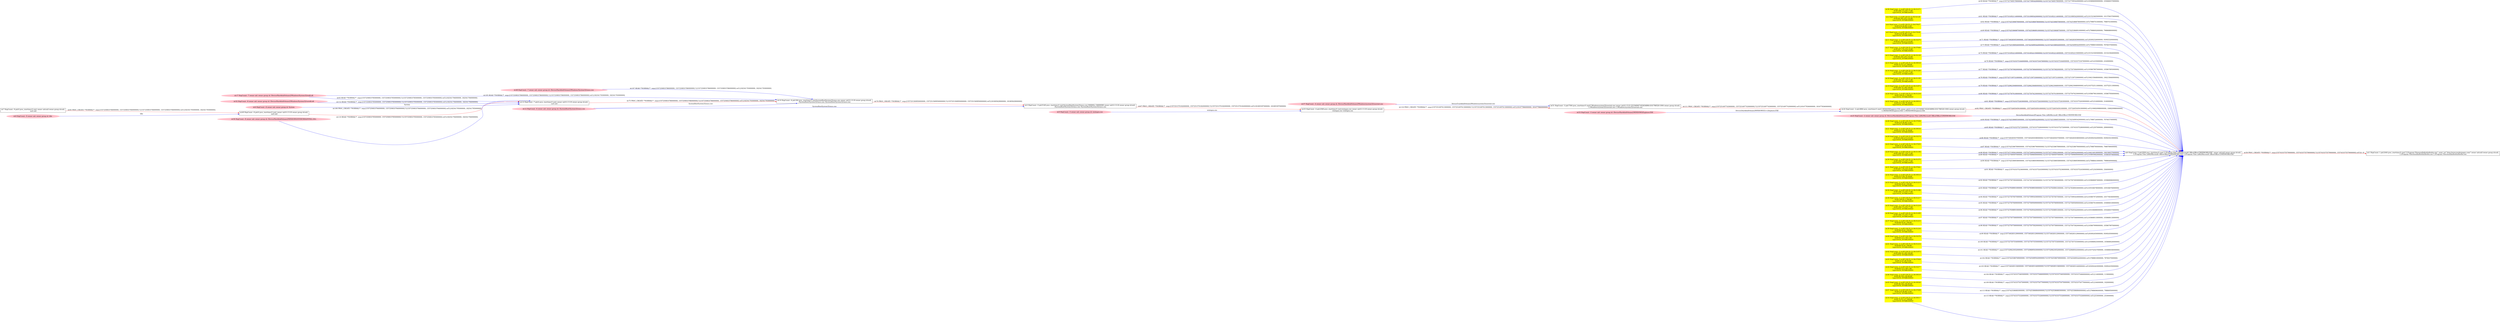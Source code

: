 digraph  {
rankdir=LR
"0"[color=black,label="id:0 HopCount: 0 pid:2936 proc_starttime:0 cmd:\"C:\Program Files (x86)\Microsoft Office\Office15\WINWORD.EXE\" owner uid:null owner group id:null,\n C:/Program Files (x86)/Microsoft Office/Office15/WINWORD.EXE C:/Program Files (x86)/Microsoft Office/Office15/WINWORD.EXE", shape=box,style=solid];
"1"[color=black,label="id:1 HopCount: 1 pid:2444 proc_starttime:0 cmd:\"C:\Program Files\mozilla\firefox\firefox.exe\" -osint -url \"http://www.insiderpages.com/\" owner uid:null owner group id:null,\n C:/Program Files/mozilla/firefox/firefox.exe C:/Program Files/mozilla/firefox/firefox.exe", shape=box,style=solid];
"0" -> "1" [id=58,__obj="PROC_CREATE"color=red,label="id:58 PROC_CREATE **NORMAL**  seqs:[1557433375579000000, 1557433375579000000] T:[1557433375579000000, 1557433375579000000] relT:[0, 0]",style=solid];
"56"[color=yellow,label="id:56 HopCount: -2 srcIP:128.55.12.56:51271\ndstIP:198.173.255.77:80\ntype:SOCK_ESTABLISHED ", shape=box,style=filled];
"56" -> "0" [id=59,__obj="READ"color=blue,label="id:59 READ **NORMAL**  seqs:[1557327569579000000, 1557327709542000000] T:[1557327569579000000, 1557327709542000000] relT:[105806000000000, 105666037000000]",style=solid];
"57"[color=pink,label="id:57 HopCount: -4 owner uid: owner group id: /Device/HarddiskVolume2/Windows/system32/userinit.exe ", shape=oval,style=filled];
"51"[color=black,label="id:51 HopCount: -3 pid:7304 proc_starttime:0 cmd:C:\Windows\system32\userinit.exe owner uid:S-1-5-21-231540947-922634896-4161786520-1004 owner group id:null,\n C:/Windows/system32/userinit.exe C:/Windows/system32/userinit.exe", shape=box,style=solid];
"57" -> "51" [id=60,__obj="FILE_EXEC"color=blue,label="\Device\HarddiskVolume2\Windows\system32\userinit.exe",style=solid];
"2"[color=yellow,label="id:2 HopCount: -2 srcIP:128.55.12.56:52128\ndstIP:84.205.255.152:80\ntype:SOCK_ESTABLISHED ", shape=box,style=filled];
"2" -> "0" [id=61,__obj="READ"color=blue,label="id:61 READ **NORMAL**  seqs:[1557331852114000000, 1557331999542000000] T:[1557331852114000000, 1557331999542000000] relT:[101523465000000, 101376037000000]",style=solid];
"4"[color=yellow,label="id:4 HopCount: -2 srcIP:128.55.12.56:57637\ndstIP:216.49.88.12:80\ntype:SOCK_ESTABLISHED ", shape=box,style=filled];
"4" -> "0" [id=62,__obj="READ"color=blue,label="id:62 READ **NORMAL**  seqs:[1557425386878000000, 1557425386878000000] T:[1557425386878000000, 1557425386878000000] relT:[7988701000000, 7988701000000]",style=solid];
"17"[color=pink,label="id:17 HopCount: -7 owner uid: owner group id: /Device/HarddiskVolume2/Windows/System32/ntdll.dll ", shape=oval,style=filled];
"14"[color=black,label="id:14 HopCount: -7 pid:4 proc_starttime:0 cmd: owner uid:S-1-5-18 owner group id:null,\n null null", shape=box,style=solid];
"17" -> "14" [id=63,__obj="READ"color=blue,label="id:63 READ **NORMAL**  seqs:[1557250833785000000, 1557250833785000000] T:[1557250833785000000, 1557250833785000000] relT:[182541794000000, 182541794000000]",style=solid];
"6"[color=pink,label="id:6 HopCount: -8 owner uid: owner group id: System ", shape=oval,style=filled];
"6" -> "14" [id=64,__obj="FILE_EXEC"color=blue,label="System",style=solid];
"7"[color=black,label="id:7 HopCount: -9 pid:0 proc_starttime:0 cmd: owner uid:null owner group id:null,\n null null", shape=box,style=solid];
"49"[color=black,label="id:49 HopCount: -8 pid:0 proc_starttime:0 cmd: owner uid:S-1-5-18 owner group id:null,\n null null", shape=box,style=solid];
"7" -> "49" [id=65,__obj="PROC_CREATE"color=red,label="id:65 PROC_CREATE **NORMAL**  seqs:[1557250833784000000, 1557250833784000000] T:[1557250833784000000, 1557250833784000000] relT:[182541795000000, 182541795000000]",style=solid];
"8"[color=pink,label="id:8 HopCount: -9 owner uid: owner group id: Idle ", shape=oval,style=filled];
"8" -> "49" [id=66,__obj="FILE_EXEC"color=blue,label="Idle",style=solid];
"3"[color=black,label="id:3 HopCount: -5 pid:5140 proc_starttime:0 cmd:\SystemRoot\System32\smss.exe 000000cc 00000080 owner uid:S-1-5-18 owner group id:null,\n /SystemRoot/System32/smss.exe /SystemRoot/System32/smss.exe", shape=box,style=solid];
"55"[color=black,label="id:55 HopCount: -4 pid:2568 proc_starttime:0 cmd:winlogon.exe owner uid:S-1-5-18 owner group id:null,\n winlogon.exe winlogon.exe", shape=box,style=solid];
"3" -> "55" [id=67,__obj="PROC_CREATE"color=red,label="id:67 PROC_CREATE **NORMAL**  seqs:[1557251570182000000, 1557251570182000000] T:[1557251570182000000, 1557251570182000000] relT:[181805397000000, 181805397000000]",style=solid];
"9"[color=pink,label="id:9 HopCount: -5 owner uid: owner group id: winlogon.exe ", shape=oval,style=filled];
"9" -> "55" [id=68,__obj="FILE_EXEC"color=blue,label="winlogon.exe",style=solid];
"5"[color=yellow,label="id:5 HopCount: -2 srcIP:128.55.12.56:57639\ndstIP:216.49.88.12:80\ntype:SOCK_ESTABLISHED ", shape=box,style=filled];
"5" -> "0" [id=69,__obj="READ"color=blue,label="id:69 READ **NORMAL**  seqs:[1557425386887000000, 1557425386891000000] T:[1557425386887000000, 1557425386891000000] relT:[7988692000000, 7988688000000]",style=solid];
"10"[color=black,label="id:10 HopCount: -6 pid:344 proc_starttime:0 cmd:\SystemRoot\System32\smss.exe owner uid:S-1-5-18 owner group id:null,\n /SystemRoot/System32/smss.exe /SystemRoot/System32/smss.exe", shape=box,style=solid];
"10" -> "3" [id=70,__obj="PROC_CREATE"color=red,label="id:70 PROC_CREATE **NORMAL**  seqs:[1557251569950000000, 1557251569950000000] T:[1557251569950000000, 1557251569950000000] relT:[181805629000000, 181805629000000]",style=solid];
"11"[color=yellow,label="id:11 HopCount: -2 srcIP:128.55.12.56:53275\ndstIP:63.240.213.214:80\ntype:SOCK_ESTABLISHED ", shape=box,style=filled];
"11" -> "0" [id=71,__obj="READ"color=blue,label="id:71 READ **NORMAL**  seqs:[1557340283053000000, 1557340283059000000] T:[1557340283053000000, 1557340283059000000] relT:[93092526000000, 93092520000000]",style=solid];
"12"[color=pink,label="id:12 HopCount: -6 owner uid: owner group id: /SystemRoot/System32/smss.exe ", shape=oval,style=filled];
"12" -> "3" [id=72,__obj="FILE_EXEC"color=blue,label="\SystemRoot\System32\smss.exe",style=solid];
"27"[color=yellow,label="id:27 HopCount: -2 srcIP:128.55.12.56:57640\ndstIP:207.176.216.10:80\ntype:SOCK_ESTABLISHED ", shape=box,style=filled];
"27" -> "0" [id=73,__obj="READ"color=blue,label="id:73 READ **NORMAL**  seqs:[1557425386926000000, 1557425499542000000] T:[1557425386926000000, 1557425499542000000] relT:[7988653000000, 7876037000000]",style=solid];
"13"[color=yellow,label="id:13 HopCount: -2 srcIP:128.55.12.56:52129\ndstIP:84.205.255.152:80\ntype:SOCK_ESTABLISHED ", shape=box,style=filled];
"13" -> "0" [id=74,__obj="READ"color=blue,label="id:74 READ **NORMAL**  seqs:[1557331852214000000, 1557331852215000000] T:[1557331852214000000, 1557331852215000000] relT:[101523365000000, 101523364000000]",style=solid];
"14" -> "10" [id=75,__obj="PROC_CREATE"color=red,label="id:75 PROC_CREATE **NORMAL**  seqs:[1557250833786000000, 1557250833786000000] T:[1557250833786000000, 1557250833786000000] relT:[182541793000000, 182541793000000]",style=solid];
"15"[color=yellow,label="id:15 HopCount: -2 srcIP:128.55.12.56:59518\ndstIP:74.53.127.208:80\ntype:SOCK_ESTABLISHED ", shape=box,style=filled];
"15" -> "0" [id=76,__obj="READ"color=blue,label="id:76 READ **NORMAL**  seqs:[1557433375344000000, 1557433375347000000] T:[1557433375344000000, 1557433375347000000] relT:[235000000, 232000000]",style=solid];
"16"[color=yellow,label="id:16 HopCount: -2 srcIP:128.55.12.56:51220\ndstIP:198.173.255.77:80\ntype:SOCK_ESTABLISHED ", shape=box,style=filled];
"16" -> "0" [id=77,__obj="READ"color=blue,label="id:77 READ **NORMAL**  seqs:[1557327507682000000, 1557327507684000000] T:[1557327507682000000, 1557327507684000000] relT:[105867897000000, 105867895000000]",style=solid];
"18"[color=yellow,label="id:18 HopCount: -2 srcIP:128.55.12.56:51195\ndstIP:168.167.134.71:80\ntype:SOCK_ESTABLISHED ", shape=box,style=filled];
"18" -> "0" [id=78,__obj="READ"color=blue,label="id:78 READ **NORMAL**  seqs:[1557327159731000000, 1557327159733000000] T:[1557327159731000000, 1557327159733000000] relT:[106215848000000, 106215846000000]",style=solid];
"19"[color=yellow,label="id:19 HopCount: -2 srcIP:128.55.12.56:51873\ndstIP:206.16.198.100:80\ntype:SOCK_ESTABLISHED ", shape=box,style=filled];
"19" -> "0" [id=79,__obj="READ"color=blue,label="id:79 READ **NORMAL**  seqs:[1557329623068000000, 1557329623068000000] T:[1557329623068000000, 1557329623068000000] relT:[103752511000000, 103752511000000]",style=solid];
"20"[color=yellow,label="id:20 HopCount: -2 srcIP:128.55.12.56:51218\ndstIP:194.65.3.180:80\ntype:SOCK_ESTABLISHED ", shape=box,style=filled];
"20" -> "0" [id=80,__obj="READ"color=blue,label="id:80 READ **NORMAL**  seqs:[1557327507618000000, 1557327507623000000] T:[1557327507618000000, 1557327507623000000] relT:[105867961000000, 105867956000000]",style=solid];
"22"[color=yellow,label="id:22 HopCount: -2 srcIP:128.55.12.56:59515\ndstIP:213.195.76.38:80\ntype:SOCK_ESTABLISHED ", shape=box,style=filled];
"22" -> "0" [id=81,__obj="READ"color=blue,label="id:81 READ **NORMAL**  seqs:[1557433375263000000, 1557433375263000000] T:[1557433375263000000, 1557433375263000000] relT:[316000000, 316000000]",style=solid];
"24"[color=black,label="id:24 HopCount: -2 pid:4864 proc_starttime:0 cmd:C:\WINDOWS\Explorer.EXE owner uid:S-1-5-21-231540947-922634896-4161786520-1004 owner group id:null,\n C:/WINDOWS/Explorer.EXE C:/WINDOWS/Explorer.EXE", shape=box,style=solid];
"24" -> "0" [id=82,__obj="PROC_CREATE"color=red,label="id:82 PROC_CREATE **NORMAL**  seqs:[1557326554591000000, 1557326554591000000] T:[1557326554591000000, 1557326554591000000] relT:[106820988000000, 106820988000000]",style=solid];
"25"[color=pink,label="id:25 HopCount: -2 owner uid: owner group id: /Device/HarddiskVolume2/Program Files (x86)/Microsoft Office/Office15/WINWORD.EXE ", shape=oval,style=filled];
"25" -> "0" [id=83,__obj="FILE_EXEC"color=blue,label="\Device\HarddiskVolume2\Program Files (x86)\Microsoft Office\Office15\WINWORD.EXE",style=solid];
"26"[color=yellow,label="id:26 HopCount: -2 srcIP:128.55.12.56:57636\ndstIP:216.49.88.12:80\ntype:SOCK_ESTABLISHED ", shape=box,style=filled];
"26" -> "0" [id=84,__obj="READ"color=blue,label="id:84 READ **NORMAL**  seqs:[1557425386855000000, 1557425499542000000] T:[1557425386855000000, 1557425499542000000] relT:[7988724000000, 7876037000000]",style=solid];
"21"[color=yellow,label="id:21 HopCount: -2 srcIP:128.55.12.56:59516\ndstIP:213.195.76.38:80\ntype:SOCK_ESTABLISHED ", shape=box,style=filled];
"21" -> "0" [id=85,__obj="READ"color=blue,label="id:85 READ **NORMAL**  seqs:[1557433375272000000, 1557433375280000000] T:[1557433375272000000, 1557433375280000000] relT:[307000000, 299000000]",style=solid];
"28"[color=yellow,label="id:28 HopCount: -2 srcIP:128.55.12.56:53274\ndstIP:63.240.213.214:80\ntype:SOCK_ESTABLISHED ", shape=box,style=filled];
"28" -> "0" [id=86,__obj="READ"color=blue,label="id:86 READ **NORMAL**  seqs:[1557340283037000000, 1557340283038000000] T:[1557340283037000000, 1557340283038000000] relT:[93092542000000, 93092541000000]",style=solid];
"23"[color=yellow,label="id:23 HopCount: -2 srcIP:128.55.12.56:57635\ndstIP:12.47.46.55:80\ntype:SOCK_ESTABLISHED ", shape=box,style=filled];
"23" -> "0" [id=87,__obj="READ"color=blue,label="id:87 READ **NORMAL**  seqs:[1557425386789000000, 1557425386790000000] T:[1557425386789000000, 1557425386790000000] relT:[7988790000000, 7988789000000]",style=solid];
"29"[color=yellow,label="id:29 HopCount: -2 srcIP:128.55.12.56:51194\ndstIP:168.167.134.71:80\ntype:SOCK_ESTABLISHED ", shape=box,style=filled];
"29" -> "0" [id=88,__obj="READ"color=blue,label="id:88 READ **NORMAL**  seqs:[1557327159561000000, 1557327269542000000] T:[1557327159561000000, 1557327269542000000] relT:[106216018000000, 106106037000000]",style=solid];
"30"[color=yellow,label="id:30 HopCount: -2 srcIP:128.55.12.56:51272\ndstIP:198.173.255.77:80\ntype:SOCK_ESTABLISHED ", shape=box,style=filled];
"30" -> "0" [id=89,__obj="READ"color=blue,label="id:89 READ **NORMAL**  seqs:[1557327569597000000, 1557327569600000000] T:[1557327569597000000, 1557327569600000000] relT:[105805982000000, 105805979000000]",style=solid];
"31"[color=yellow,label="id:31 HopCount: -2 srcIP:128.55.12.56:57641\ndstIP:207.176.216.10:80\ntype:SOCK_ESTABLISHED ", shape=box,style=filled];
"31" -> "0" [id=90,__obj="READ"color=blue,label="id:90 READ **NORMAL**  seqs:[1557425386938000000, 1557425386939000000] T:[1557425386938000000, 1557425386939000000] relT:[7988641000000, 7988640000000]",style=solid];
"32"[color=yellow,label="id:32 HopCount: -2 srcIP:128.55.12.56:59514\ndstIP:213.195.76.38:80\ntype:SOCK_ESTABLISHED ", shape=box,style=filled];
"32" -> "0" [id=91,__obj="READ"color=blue,label="id:91 READ **NORMAL**  seqs:[1557433375236000000, 1557433375243000000] T:[1557433375236000000, 1557433375243000000] relT:[343000000, 336000000]",style=solid];
"33"[color=yellow,label="id:33 HopCount: -2 srcIP:128.55.12.56:51213\ndstIP:66.45.81.190:80\ntype:SOCK_ESTABLISHED ", shape=box,style=filled];
"33" -> "0" [id=92,__obj="READ"color=blue,label="id:92 READ **NORMAL**  seqs:[1557327507492000000, 1557327507493000000] T:[1557327507492000000, 1557327507493000000] relT:[105868087000000, 105868086000000]",style=solid];
"34"[color=yellow,label="id:34 HopCount: -2 srcIP:128.55.12.56:51296\ndstIP:198.173.255.77:80\ntype:SOCK_ESTABLISHED ", shape=box,style=filled];
"34" -> "0" [id=93,__obj="READ"color=blue,label="id:93 READ **NORMAL**  seqs:[1557327838901000000, 1557327838903000000] T:[1557327838901000000, 1557327838903000000] relT:[105536678000000, 105536676000000]",style=solid];
"36"[color=yellow,label="id:36 HopCount: -2 srcIP:128.55.12.56:51217\ndstIP:194.65.3.180:80\ntype:SOCK_ESTABLISHED ", shape=box,style=filled];
"36" -> "0" [id=94,__obj="READ"color=blue,label="id:94 READ **NORMAL**  seqs:[1557327507607000000, 1557327599543000000] T:[1557327507607000000, 1557327599543000000] relT:[105867972000000, 105776036000000]",style=solid];
"35"[color=yellow,label="id:35 HopCount: -2 srcIP:128.55.12.56:51219\ndstIP:198.173.255.77:80\ntype:SOCK_ESTABLISHED ", shape=box,style=filled];
"35" -> "0" [id=95,__obj="READ"color=blue,label="id:95 READ **NORMAL**  seqs:[1557327507669000000, 1557327569569000000] T:[1557327507669000000, 1557327569569000000] relT:[105867910000000, 105806010000000]",style=solid];
"38"[color=yellow,label="id:38 HopCount: -2 srcIP:128.55.12.56:51295\ndstIP:198.173.255.77:80\ntype:SOCK_ESTABLISHED ", shape=box,style=filled];
"38" -> "0" [id=96,__obj="READ"color=blue,label="id:96 READ **NORMAL**  seqs:[1557327838891000000, 1557327929542000000] T:[1557327838891000000, 1557327929542000000] relT:[105536688000000, 105446037000000]",style=solid];
"37"[color=yellow,label="id:37 HopCount: -2 srcIP:128.55.12.56:51215\ndstIP:66.45.81.190:80\ntype:SOCK_ESTABLISHED ", shape=box,style=filled];
"37" -> "0" [id=97,__obj="READ"color=blue,label="id:97 READ **NORMAL**  seqs:[1557327507566000000, 1557327507566000000] T:[1557327507566000000, 1557327507566000000] relT:[105868013000000, 105868013000000]",style=solid];
"39"[color=yellow,label="id:39 HopCount: -2 srcIP:128.55.12.56:51216\ndstIP:66.45.81.190:80\ntype:SOCK_ESTABLISHED ", shape=box,style=filled];
"39" -> "0" [id=98,__obj="READ"color=blue,label="id:98 READ **NORMAL**  seqs:[1557327507580000000, 1557327507582000000] T:[1557327507580000000, 1557327507582000000] relT:[105867999000000, 105867997000000]",style=solid];
"40"[color=yellow,label="id:40 HopCount: -2 srcIP:128.55.12.56:53276\ndstIP:65.213.146.1:80\ntype:SOCK_ESTABLISHED ", shape=box,style=filled];
"40" -> "0" [id=99,__obj="READ"color=blue,label="id:99 READ **NORMAL**  seqs:[1557340283129000000, 1557340283129000000] T:[1557340283129000000, 1557340283129000000] relT:[93092450000000, 93092450000000]",style=solid];
"41"[color=yellow,label="id:41 HopCount: -2 srcIP:128.55.12.56:51214\ndstIP:66.45.81.190:80\ntype:SOCK_ESTABLISHED ", shape=box,style=filled];
"41" -> "0" [id=100,__obj="READ"color=blue,label="id:100 READ **NORMAL**  seqs:[1557327507554000000, 1557327507555000000] T:[1557327507554000000, 1557327507555000000] relT:[105868025000000, 105868024000000]",style=solid];
"42"[color=yellow,label="id:42 HopCount: -2 srcIP:128.55.12.56:51872\ndstIP:206.16.198.100:80\ntype:SOCK_ESTABLISHED ", shape=box,style=filled];
"42" -> "0" [id=101,__obj="READ"color=blue,label="id:101 READ **NORMAL**  seqs:[1557329623052000000, 1557329689543000000] T:[1557329623052000000, 1557329689543000000] relT:[103752527000000, 103686036000000]",style=solid];
"43"[color=yellow,label="id:43 HopCount: -2 srcIP:128.55.12.56:57634\ndstIP:12.47.46.55:80\ntype:SOCK_ESTABLISHED ", shape=box,style=filled];
"43" -> "0" [id=102,__obj="READ"color=blue,label="id:102 READ **NORMAL**  seqs:[1557425386769000000, 1557425499542000000] T:[1557425386769000000, 1557425499542000000] relT:[7988810000000, 7876037000000]",style=solid];
"44"[color=yellow,label="id:44 HopCount: -2 srcIP:128.55.12.56:53277\ndstIP:65.213.146.1:80\ntype:SOCK_ESTABLISHED ", shape=box,style=filled];
"44" -> "0" [id=103,__obj="READ"color=blue,label="id:103 READ **NORMAL**  seqs:[1557340283136000000, 1557340283144000000] T:[1557340283136000000, 1557340283144000000] relT:[93092443000000, 93092435000000]",style=solid];
"46"[color=yellow,label="id:46 HopCount: -2 srcIP:128.55.12.56:59519\ndstIP:38.102.144.80:80\ntype:SOCK_ESTABLISHED ", shape=box,style=filled];
"46" -> "0" [id=104,__obj="READ"color=blue,label="id:104 READ **NORMAL**  seqs:[1557433375465000000, 1557433375466000000] T:[1557433375465000000, 1557433375466000000] relT:[114000000, 113000000]",style=solid];
"17" -> "10" [id=105,__obj="READ"color=blue,label="id:105 READ **NORMAL**  seqs:[1557250833786000000, 1557250833786000000] T:[1557250833786000000, 1557250833786000000] relT:[182541793000000, 182541793000000]",style=solid];
"12" -> "10" [id=106,__obj="FILE_EXEC"color=blue,label="\SystemRoot\System32\smss.exe",style=solid];
"48"[color=pink,label="id:48 HopCount: -7 owner uid: owner group id: /Device/HarddiskVolume2/Windows/System32/smss.exe ", shape=oval,style=filled];
"48" -> "10" [id=107,__obj="READ"color=blue,label="id:107 READ **NORMAL**  seqs:[1557250833786000000, 1557250833786000000] T:[1557250833786000000, 1557250833786000000] relT:[182541793000000, 182541793000000]",style=solid];
"49" -> "14" [id=108,__obj="PROC_CREATE"color=red,label="id:108 PROC_CREATE **NORMAL**  seqs:[1557250833784000000, 1557250833784000000] T:[1557250833784000000, 1557250833784000000] relT:[182541795000000, 182541795000000]",style=solid];
"45"[color=yellow,label="id:45 HopCount: -2 srcIP:128.55.12.56:59520\ndstIP:38.102.144.80:80\ntype:SOCK_ESTABLISHED ", shape=box,style=filled];
"45" -> "0" [id=109,__obj="READ"color=blue,label="id:109 READ **NORMAL**  seqs:[1557433375475000000, 1557433375477000000] T:[1557433375475000000, 1557433375477000000] relT:[104000000, 102000000]",style=solid];
"50"[color=pink,label="id:50 HopCount: -8 owner uid: owner group id: /Device/HarddiskVolume2/WINDOWS/SYSWOW64/NTDLL.DLL ", shape=oval,style=filled];
"50" -> "14" [id=110,__obj="READ"color=blue,label="id:110 READ **NORMAL**  seqs:[1557250833785000000, 1557250833785000000] T:[1557250833785000000, 1557250833785000000] relT:[182541794000000, 182541794000000]",style=solid];
"51" -> "24" [id=111,__obj="PROC_CREATE"color=red,label="id:111 PROC_CREATE **NORMAL**  seqs:[1557251697743000000, 1557251697743000000] T:[1557251697743000000, 1557251697743000000] relT:[181677836000000, 181677836000000]",style=solid];
"52"[color=pink,label="id:52 HopCount: -8 owner uid: owner group id: /Device/HarddiskVolume2/Windows/System32/vertdll.dll ", shape=oval,style=filled];
"52" -> "14" [id=112,__obj="READ"color=blue,label="id:112 READ **NORMAL**  seqs:[1557250833785000000, 1557250833785000000] T:[1557250833785000000, 1557250833785000000] relT:[182541794000000, 182541794000000]",style=solid];
"47"[color=yellow,label="id:47 HopCount: -2 srcIP:128.55.12.56:57638\ndstIP:216.49.88.12:80\ntype:SOCK_ESTABLISHED ", shape=box,style=filled];
"47" -> "0" [id=113,__obj="READ"color=blue,label="id:113 READ **NORMAL**  seqs:[1557425386883000000, 1557425386884000000] T:[1557425386883000000, 1557425386884000000] relT:[7988696000000, 7988695000000]",style=solid];
"53"[color=pink,label="id:53 HopCount: -3 owner uid: owner group id: /Device/HarddiskVolume2/WINDOWS/Explorer.EXE ", shape=oval,style=filled];
"53" -> "24" [id=114,__obj="FILE_EXEC"color=blue,label="\Device\HarddiskVolume2\WINDOWS\Explorer.EXE",style=solid];
"54"[color=yellow,label="id:54 HopCount: -2 srcIP:128.55.12.56:59517\ndstIP:74.53.127.208:80\ntype:SOCK_ESTABLISHED ", shape=box,style=filled];
"54" -> "0" [id=115,__obj="READ"color=blue,label="id:115 READ **NORMAL**  seqs:[1557433375326000000, 1557433375326000000] T:[1557433375326000000, 1557433375326000000] relT:[253000000, 253000000]",style=solid];
"55" -> "51" [id=116,__obj="PROC_CREATE"color=red,label="id:116 PROC_CREATE **NORMAL**  seqs:[1557251697613000000, 1557251697613000000] T:[1557251697613000000, 1557251697613000000] relT:[181677966000000, 181677966000000]",style=solid];
}